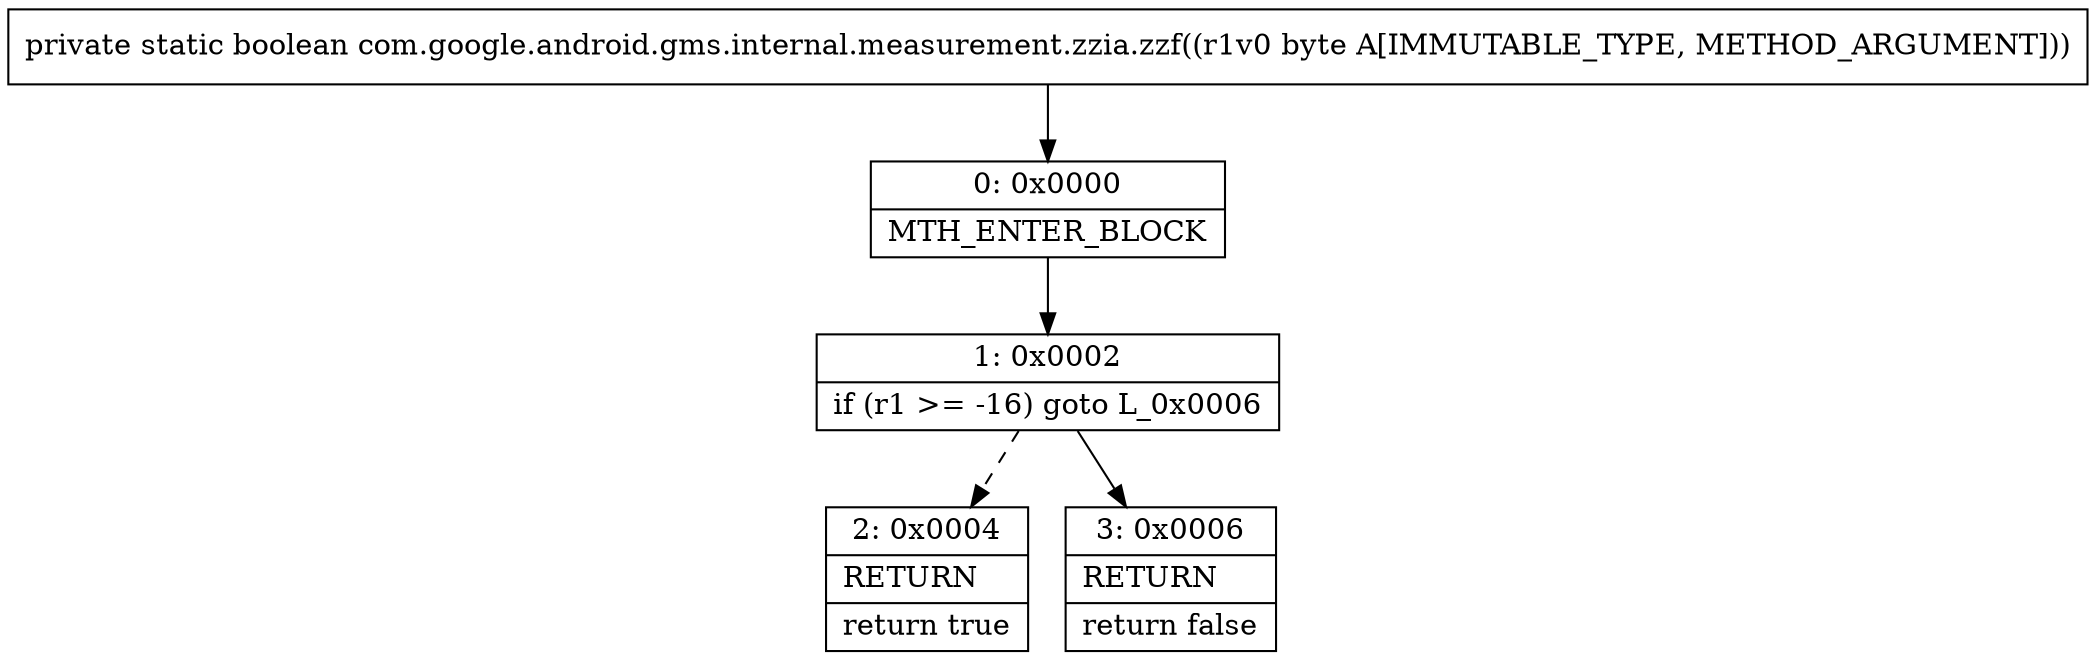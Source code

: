 digraph "CFG forcom.google.android.gms.internal.measurement.zzia.zzf(B)Z" {
Node_0 [shape=record,label="{0\:\ 0x0000|MTH_ENTER_BLOCK\l}"];
Node_1 [shape=record,label="{1\:\ 0x0002|if (r1 \>= \-16) goto L_0x0006\l}"];
Node_2 [shape=record,label="{2\:\ 0x0004|RETURN\l|return true\l}"];
Node_3 [shape=record,label="{3\:\ 0x0006|RETURN\l|return false\l}"];
MethodNode[shape=record,label="{private static boolean com.google.android.gms.internal.measurement.zzia.zzf((r1v0 byte A[IMMUTABLE_TYPE, METHOD_ARGUMENT])) }"];
MethodNode -> Node_0;
Node_0 -> Node_1;
Node_1 -> Node_2[style=dashed];
Node_1 -> Node_3;
}

